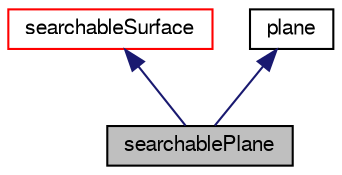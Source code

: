 digraph "searchablePlane"
{
  bgcolor="transparent";
  edge [fontname="FreeSans",fontsize="10",labelfontname="FreeSans",labelfontsize="10"];
  node [fontname="FreeSans",fontsize="10",shape=record];
  Node5 [label="searchablePlane",height=0.2,width=0.4,color="black", fillcolor="grey75", style="filled", fontcolor="black"];
  Node6 -> Node5 [dir="back",color="midnightblue",fontsize="10",style="solid",fontname="FreeSans"];
  Node6 [label="searchableSurface",height=0.2,width=0.4,color="red",URL="$a25234.html",tooltip="Base class of (analytical or triangulated) surface. Encapsulates all the search routines. WIP. "];
  Node14 -> Node5 [dir="back",color="midnightblue",fontsize="10",style="solid",fontname="FreeSans"];
  Node14 [label="plane",height=0.2,width=0.4,color="black",URL="$a27570.html",tooltip="Geometric class that creates a 2D plane and can return the intersection point between a line and the ..."];
}
